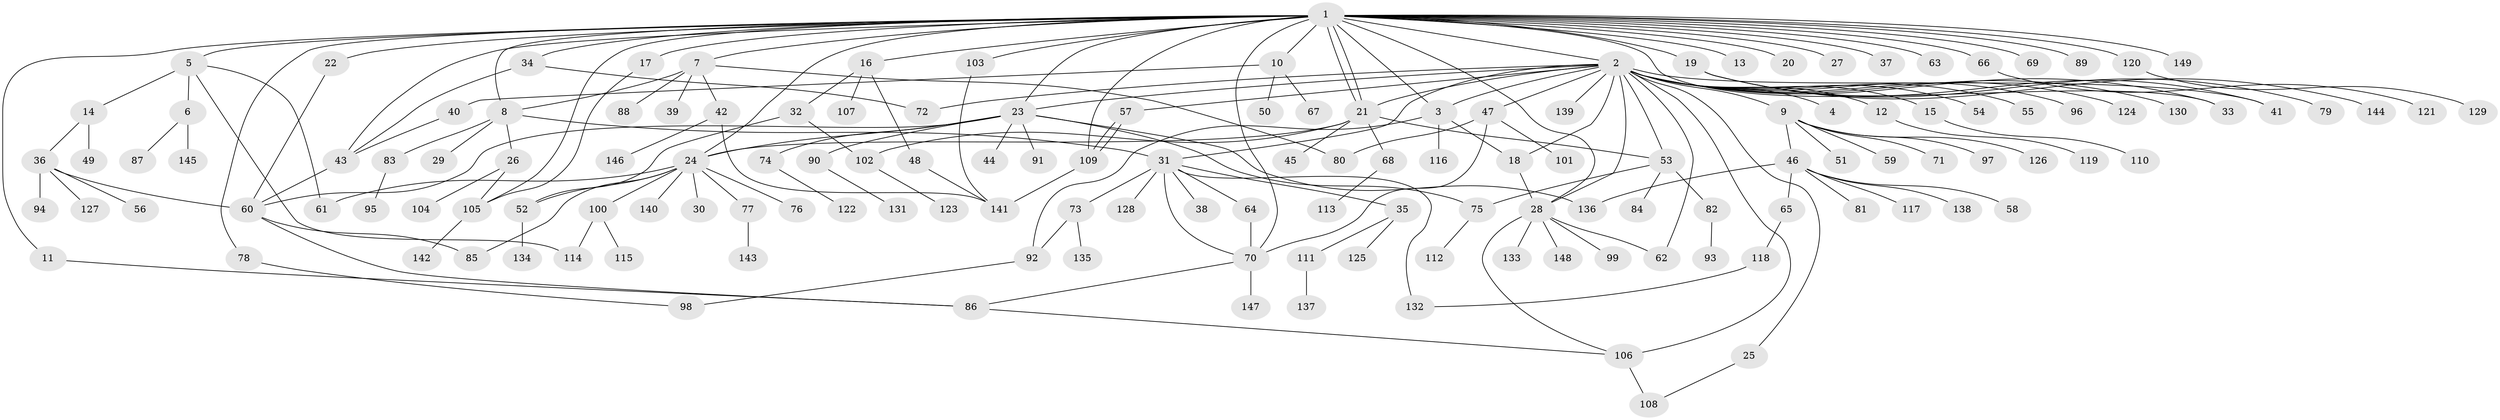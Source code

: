 // Generated by graph-tools (version 1.1) at 2025/14/03/09/25 04:14:43]
// undirected, 149 vertices, 195 edges
graph export_dot {
graph [start="1"]
  node [color=gray90,style=filled];
  1;
  2;
  3;
  4;
  5;
  6;
  7;
  8;
  9;
  10;
  11;
  12;
  13;
  14;
  15;
  16;
  17;
  18;
  19;
  20;
  21;
  22;
  23;
  24;
  25;
  26;
  27;
  28;
  29;
  30;
  31;
  32;
  33;
  34;
  35;
  36;
  37;
  38;
  39;
  40;
  41;
  42;
  43;
  44;
  45;
  46;
  47;
  48;
  49;
  50;
  51;
  52;
  53;
  54;
  55;
  56;
  57;
  58;
  59;
  60;
  61;
  62;
  63;
  64;
  65;
  66;
  67;
  68;
  69;
  70;
  71;
  72;
  73;
  74;
  75;
  76;
  77;
  78;
  79;
  80;
  81;
  82;
  83;
  84;
  85;
  86;
  87;
  88;
  89;
  90;
  91;
  92;
  93;
  94;
  95;
  96;
  97;
  98;
  99;
  100;
  101;
  102;
  103;
  104;
  105;
  106;
  107;
  108;
  109;
  110;
  111;
  112;
  113;
  114;
  115;
  116;
  117;
  118;
  119;
  120;
  121;
  122;
  123;
  124;
  125;
  126;
  127;
  128;
  129;
  130;
  131;
  132;
  133;
  134;
  135;
  136;
  137;
  138;
  139;
  140;
  141;
  142;
  143;
  144;
  145;
  146;
  147;
  148;
  149;
  1 -- 2;
  1 -- 3;
  1 -- 5;
  1 -- 7;
  1 -- 8;
  1 -- 10;
  1 -- 11;
  1 -- 13;
  1 -- 16;
  1 -- 17;
  1 -- 19;
  1 -- 20;
  1 -- 21;
  1 -- 21;
  1 -- 22;
  1 -- 23;
  1 -- 24;
  1 -- 27;
  1 -- 28;
  1 -- 33;
  1 -- 34;
  1 -- 37;
  1 -- 43;
  1 -- 63;
  1 -- 66;
  1 -- 69;
  1 -- 70;
  1 -- 78;
  1 -- 89;
  1 -- 103;
  1 -- 105;
  1 -- 109;
  1 -- 120;
  1 -- 149;
  2 -- 3;
  2 -- 4;
  2 -- 9;
  2 -- 12;
  2 -- 15;
  2 -- 18;
  2 -- 21;
  2 -- 23;
  2 -- 25;
  2 -- 28;
  2 -- 31;
  2 -- 33;
  2 -- 41;
  2 -- 47;
  2 -- 53;
  2 -- 54;
  2 -- 55;
  2 -- 57;
  2 -- 62;
  2 -- 72;
  2 -- 96;
  2 -- 106;
  2 -- 124;
  2 -- 130;
  2 -- 139;
  3 -- 18;
  3 -- 92;
  3 -- 116;
  5 -- 6;
  5 -- 14;
  5 -- 61;
  5 -- 114;
  6 -- 87;
  6 -- 145;
  7 -- 8;
  7 -- 39;
  7 -- 42;
  7 -- 80;
  7 -- 88;
  8 -- 26;
  8 -- 29;
  8 -- 31;
  8 -- 83;
  9 -- 46;
  9 -- 51;
  9 -- 59;
  9 -- 71;
  9 -- 97;
  9 -- 126;
  10 -- 40;
  10 -- 50;
  10 -- 67;
  11 -- 86;
  12 -- 119;
  14 -- 36;
  14 -- 49;
  15 -- 110;
  16 -- 32;
  16 -- 48;
  16 -- 107;
  17 -- 105;
  18 -- 28;
  19 -- 41;
  19 -- 79;
  19 -- 144;
  21 -- 24;
  21 -- 45;
  21 -- 53;
  21 -- 68;
  21 -- 102;
  22 -- 60;
  23 -- 24;
  23 -- 44;
  23 -- 60;
  23 -- 74;
  23 -- 75;
  23 -- 90;
  23 -- 91;
  23 -- 136;
  24 -- 30;
  24 -- 52;
  24 -- 61;
  24 -- 76;
  24 -- 77;
  24 -- 85;
  24 -- 100;
  24 -- 140;
  25 -- 108;
  26 -- 104;
  26 -- 105;
  28 -- 62;
  28 -- 99;
  28 -- 106;
  28 -- 133;
  28 -- 148;
  31 -- 35;
  31 -- 38;
  31 -- 64;
  31 -- 70;
  31 -- 73;
  31 -- 128;
  31 -- 132;
  32 -- 52;
  32 -- 102;
  34 -- 43;
  34 -- 72;
  35 -- 111;
  35 -- 125;
  36 -- 56;
  36 -- 60;
  36 -- 94;
  36 -- 127;
  40 -- 43;
  42 -- 141;
  42 -- 146;
  43 -- 60;
  46 -- 58;
  46 -- 65;
  46 -- 81;
  46 -- 117;
  46 -- 136;
  46 -- 138;
  47 -- 70;
  47 -- 80;
  47 -- 101;
  48 -- 141;
  52 -- 134;
  53 -- 75;
  53 -- 82;
  53 -- 84;
  57 -- 109;
  57 -- 109;
  60 -- 85;
  60 -- 86;
  64 -- 70;
  65 -- 118;
  66 -- 121;
  68 -- 113;
  70 -- 86;
  70 -- 147;
  73 -- 92;
  73 -- 135;
  74 -- 122;
  75 -- 112;
  77 -- 143;
  78 -- 98;
  82 -- 93;
  83 -- 95;
  86 -- 106;
  90 -- 131;
  92 -- 98;
  100 -- 114;
  100 -- 115;
  102 -- 123;
  103 -- 141;
  105 -- 142;
  106 -- 108;
  109 -- 141;
  111 -- 137;
  118 -- 132;
  120 -- 129;
}
